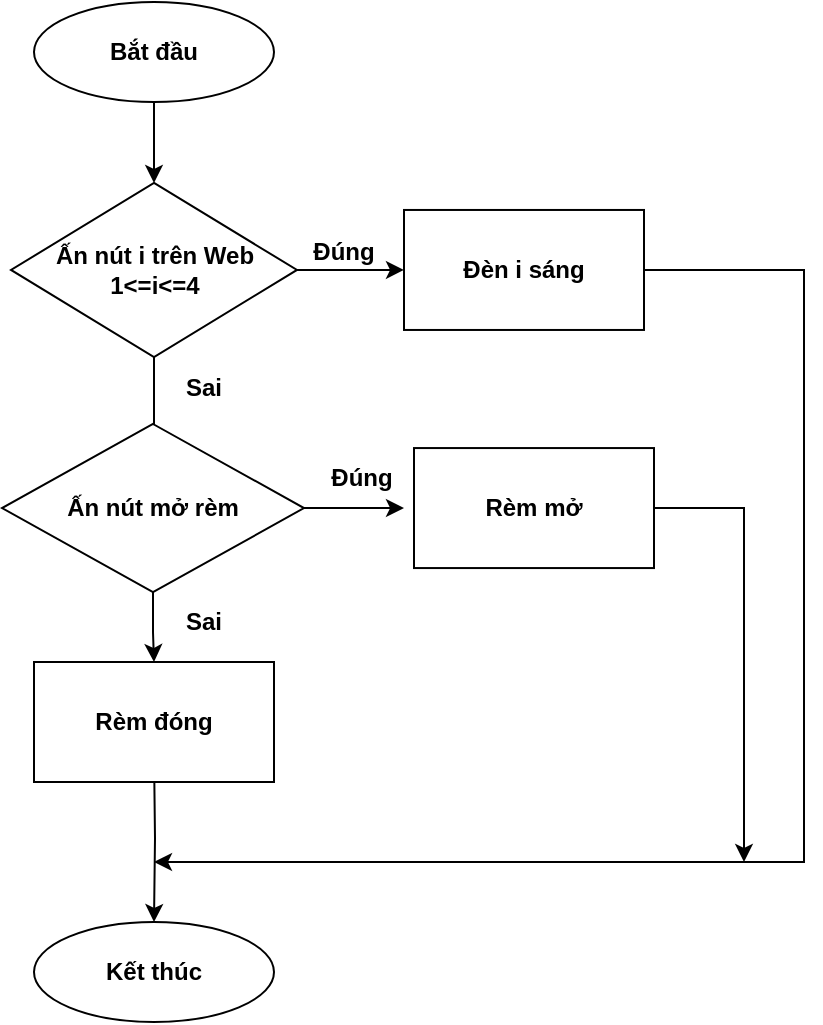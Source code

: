 <mxfile version="18.1.3" type="device"><diagram id="Lliuyn2cuv9ZTk5X0UZY" name="Page-1"><mxGraphModel dx="981" dy="603" grid="1" gridSize="5" guides="1" tooltips="1" connect="1" arrows="1" fold="1" page="1" pageScale="1" pageWidth="850" pageHeight="1100" math="0" shadow="0"><root><mxCell id="0"/><mxCell id="1" parent="0"/><mxCell id="_vHShxhCuK4OvBcIpZ69-1" style="edgeStyle=orthogonalEdgeStyle;rounded=0;orthogonalLoop=1;jettySize=auto;html=1;entryX=0.5;entryY=0;entryDx=0;entryDy=0;fontStyle=1" parent="1" source="_vHShxhCuK4OvBcIpZ69-2" target="_vHShxhCuK4OvBcIpZ69-6" edge="1"><mxGeometry relative="1" as="geometry"/></mxCell><mxCell id="_vHShxhCuK4OvBcIpZ69-2" value="Bắt đầu" style="ellipse;whiteSpace=wrap;html=1;fontStyle=1" parent="1" vertex="1"><mxGeometry x="235" y="105" width="120" height="50" as="geometry"/></mxCell><mxCell id="_vHShxhCuK4OvBcIpZ69-4" style="edgeStyle=orthogonalEdgeStyle;rounded=0;orthogonalLoop=1;jettySize=auto;html=1;entryX=0;entryY=0.5;entryDx=0;entryDy=0;fontStyle=1" parent="1" source="_vHShxhCuK4OvBcIpZ69-6" target="_vHShxhCuK4OvBcIpZ69-7" edge="1"><mxGeometry relative="1" as="geometry"/></mxCell><mxCell id="_vHShxhCuK4OvBcIpZ69-35" style="edgeStyle=orthogonalEdgeStyle;rounded=0;orthogonalLoop=1;jettySize=auto;html=1;entryX=0.5;entryY=0;entryDx=0;entryDy=0;" parent="1" source="_vHShxhCuK4OvBcIpZ69-6" target="_vHShxhCuK4OvBcIpZ69-31" edge="1"><mxGeometry relative="1" as="geometry"><Array as="points"><mxPoint x="295" y="324"/><mxPoint x="295" y="324"/></Array></mxGeometry></mxCell><mxCell id="_vHShxhCuK4OvBcIpZ69-6" value="Ấn nút i trên Web&lt;br&gt;1&amp;lt;=i&amp;lt;=4" style="rhombus;whiteSpace=wrap;html=1;fontStyle=1" parent="1" vertex="1"><mxGeometry x="223.5" y="195.47" width="143" height="87.03" as="geometry"/></mxCell><mxCell id="aLX0pyY-yhoOOp-7-77k-1" style="edgeStyle=orthogonalEdgeStyle;rounded=0;orthogonalLoop=1;jettySize=auto;html=1;" parent="1" source="_vHShxhCuK4OvBcIpZ69-7" edge="1"><mxGeometry relative="1" as="geometry"><mxPoint x="295" y="535" as="targetPoint"/><Array as="points"><mxPoint x="620" y="239"/><mxPoint x="620" y="535"/><mxPoint x="295" y="535"/></Array></mxGeometry></mxCell><mxCell id="_vHShxhCuK4OvBcIpZ69-7" value="Đèn i sáng" style="rounded=0;whiteSpace=wrap;html=1;fontStyle=1" parent="1" vertex="1"><mxGeometry x="420" y="208.98" width="120" height="60" as="geometry"/></mxCell><mxCell id="_vHShxhCuK4OvBcIpZ69-16" style="edgeStyle=orthogonalEdgeStyle;rounded=0;orthogonalLoop=1;jettySize=auto;html=1;entryX=0.5;entryY=0;entryDx=0;entryDy=0;fontStyle=1" parent="1" target="_vHShxhCuK4OvBcIpZ69-28" edge="1"><mxGeometry relative="1" as="geometry"><mxPoint x="295" y="480" as="sourcePoint"/><mxPoint x="295" y="530" as="targetPoint"/></mxGeometry></mxCell><mxCell id="_vHShxhCuK4OvBcIpZ69-23" value="Đúng" style="text;html=1;strokeColor=none;fillColor=none;align=center;verticalAlign=middle;whiteSpace=wrap;rounded=0;fontStyle=1" parent="1" vertex="1"><mxGeometry x="360" y="215" width="60" height="30" as="geometry"/></mxCell><mxCell id="_vHShxhCuK4OvBcIpZ69-28" value="Kết thúc" style="ellipse;whiteSpace=wrap;html=1;fontStyle=1" parent="1" vertex="1"><mxGeometry x="235" y="565" width="120" height="50" as="geometry"/></mxCell><mxCell id="_vHShxhCuK4OvBcIpZ69-33" style="edgeStyle=orthogonalEdgeStyle;rounded=0;orthogonalLoop=1;jettySize=auto;html=1;" parent="1" source="_vHShxhCuK4OvBcIpZ69-31" edge="1"><mxGeometry relative="1" as="geometry"><mxPoint x="420" y="358.03" as="targetPoint"/></mxGeometry></mxCell><mxCell id="_vHShxhCuK4OvBcIpZ69-37" style="edgeStyle=orthogonalEdgeStyle;rounded=0;orthogonalLoop=1;jettySize=auto;html=1;entryX=0.5;entryY=0;entryDx=0;entryDy=0;" parent="1" source="_vHShxhCuK4OvBcIpZ69-31" target="_vHShxhCuK4OvBcIpZ69-36" edge="1"><mxGeometry relative="1" as="geometry"/></mxCell><mxCell id="_vHShxhCuK4OvBcIpZ69-31" value="Ấn nút mở rèm" style="rhombus;whiteSpace=wrap;html=1;fontStyle=1" parent="1" vertex="1"><mxGeometry x="219" y="316" width="151" height="84.06" as="geometry"/></mxCell><mxCell id="aLX0pyY-yhoOOp-7-77k-2" style="edgeStyle=orthogonalEdgeStyle;rounded=0;orthogonalLoop=1;jettySize=auto;html=1;" parent="1" source="_vHShxhCuK4OvBcIpZ69-32" edge="1"><mxGeometry relative="1" as="geometry"><mxPoint x="590" y="535" as="targetPoint"/><Array as="points"><mxPoint x="590" y="358"/><mxPoint x="590" y="535"/></Array></mxGeometry></mxCell><mxCell id="_vHShxhCuK4OvBcIpZ69-32" value="Rèm mở" style="rounded=0;whiteSpace=wrap;html=1;fontStyle=1" parent="1" vertex="1"><mxGeometry x="425" y="328.03" width="120" height="60" as="geometry"/></mxCell><mxCell id="_vHShxhCuK4OvBcIpZ69-34" value="Đúng" style="text;html=1;strokeColor=none;fillColor=none;align=center;verticalAlign=middle;whiteSpace=wrap;rounded=0;fontStyle=1" parent="1" vertex="1"><mxGeometry x="369" y="328.03" width="60" height="30" as="geometry"/></mxCell><mxCell id="_vHShxhCuK4OvBcIpZ69-36" value="Rèm đóng" style="rounded=0;whiteSpace=wrap;html=1;fontStyle=1" parent="1" vertex="1"><mxGeometry x="235" y="435" width="120" height="60" as="geometry"/></mxCell><mxCell id="6vOFKHEtEprU7VWfAQRi-1" value="Sai" style="text;html=1;strokeColor=none;fillColor=none;align=center;verticalAlign=middle;whiteSpace=wrap;rounded=0;fontStyle=1" parent="1" vertex="1"><mxGeometry x="290" y="282.5" width="60" height="30" as="geometry"/></mxCell><mxCell id="6vOFKHEtEprU7VWfAQRi-2" value="Sai" style="text;html=1;strokeColor=none;fillColor=none;align=center;verticalAlign=middle;whiteSpace=wrap;rounded=0;fontStyle=1" parent="1" vertex="1"><mxGeometry x="290" y="400.06" width="60" height="30" as="geometry"/></mxCell></root></mxGraphModel></diagram></mxfile>